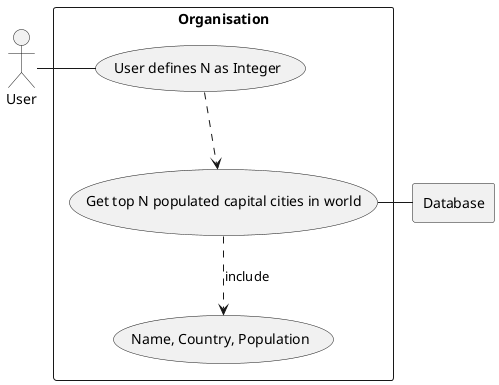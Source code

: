 @startuml



rectangle Database

rectangle "Organisation" {
    usecase UC1 as "User defines N as Integer"

    usecase UC2 as "Get top N populated capital cities in world"

    usecase UCa as "Name, Country, Population"
}
    User - UC1
    UC1 ..> UC2
    UC2 ..> UCa : include
    UC2 - Database


@enduml